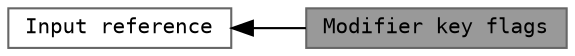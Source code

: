 digraph "Modifier key flags"
{
 // LATEX_PDF_SIZE
  bgcolor="transparent";
  edge [fontname=Terminal,fontsize=10,labelfontname=Helvetica,labelfontsize=10];
  node [fontname=Terminal,fontsize=10,shape=box,height=0.2,width=0.4];
  rankdir=LR;
  Node2 [label="Input reference",height=0.2,width=0.4,color="grey40", fillcolor="white", style="filled",URL="$group__input.html",tooltip="Functions and types related to input handling."];
  Node1 [label="Modifier key flags",height=0.2,width=0.4,color="gray40", fillcolor="grey60", style="filled", fontcolor="black",tooltip="Modifier key flags."];
  Node2->Node1 [shape=plaintext, dir="back", style="solid"];
}
